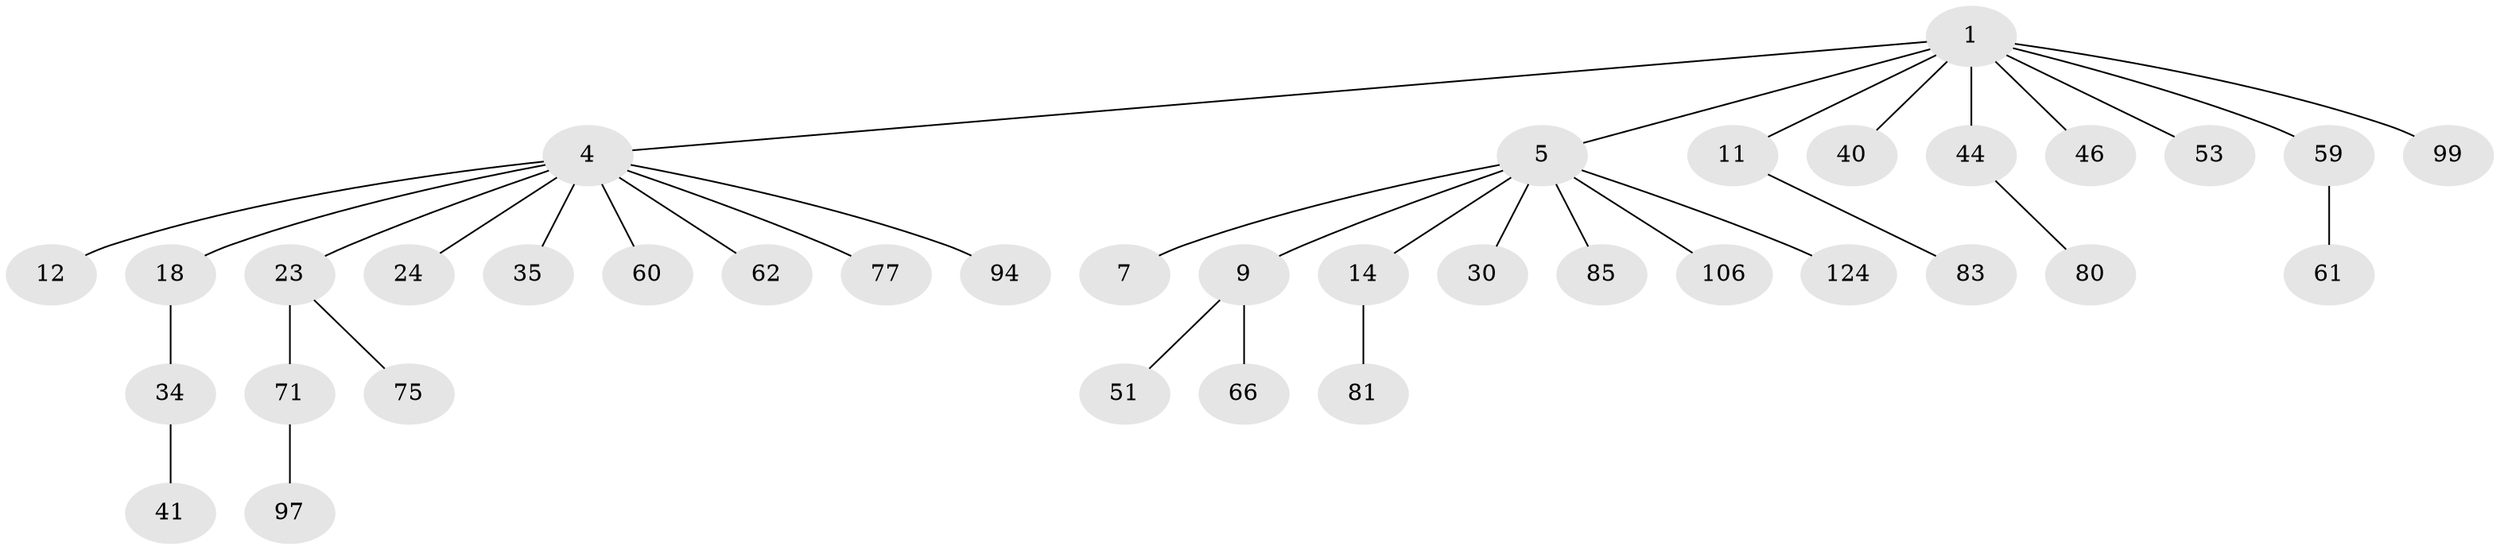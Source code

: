 // original degree distribution, {5: 0.048, 6: 0.032, 3: 0.144, 2: 0.248, 4: 0.032, 1: 0.496}
// Generated by graph-tools (version 1.1) at 2025/19/03/04/25 18:19:20]
// undirected, 37 vertices, 36 edges
graph export_dot {
graph [start="1"]
  node [color=gray90,style=filled];
  1 [super="+2+3+42+15"];
  4 [super="+17+10+58+68+8"];
  5 [super="+6+27+87"];
  7 [super="+49+36"];
  9 [super="+38"];
  11 [super="+89+50+37"];
  12 [super="+54+32"];
  14 [super="+16"];
  18 [super="+21+19+82+79"];
  23 [super="+57+33"];
  24 [super="+93"];
  30 [super="+78+39+47+67"];
  34 [super="+56"];
  35 [super="+43+88"];
  40 [super="+92"];
  41;
  44 [super="+48"];
  46 [super="+55"];
  51 [super="+65+98"];
  53 [super="+96"];
  59 [super="+72"];
  60;
  61;
  62;
  66;
  71 [super="+84"];
  75;
  77;
  80;
  81 [super="+102"];
  83;
  85;
  94 [super="+108+101"];
  97 [super="+112"];
  99 [super="+109"];
  106;
  124;
  1 -- 46;
  1 -- 99;
  1 -- 4;
  1 -- 5;
  1 -- 59;
  1 -- 11;
  1 -- 53;
  1 -- 44;
  1 -- 40;
  4 -- 35;
  4 -- 94;
  4 -- 18;
  4 -- 12;
  4 -- 23;
  4 -- 24;
  4 -- 60;
  4 -- 77;
  4 -- 62;
  5 -- 85;
  5 -- 124;
  5 -- 30;
  5 -- 7;
  5 -- 9;
  5 -- 106;
  5 -- 14;
  9 -- 66;
  9 -- 51;
  11 -- 83;
  14 -- 81;
  18 -- 34;
  23 -- 75;
  23 -- 71;
  34 -- 41;
  44 -- 80;
  59 -- 61;
  71 -- 97;
}

